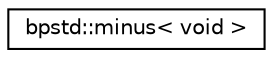 digraph "Graphical Class Hierarchy"
{
 // LATEX_PDF_SIZE
  edge [fontname="Helvetica",fontsize="10",labelfontname="Helvetica",labelfontsize="10"];
  node [fontname="Helvetica",fontsize="10",shape=record];
  rankdir="LR";
  Node0 [label="bpstd::minus\< void \>",height=0.2,width=0.4,color="black", fillcolor="white", style="filled",URL="$db/d4c/structbpstd_1_1minus_3_01void_01_4.html",tooltip=" "];
}
